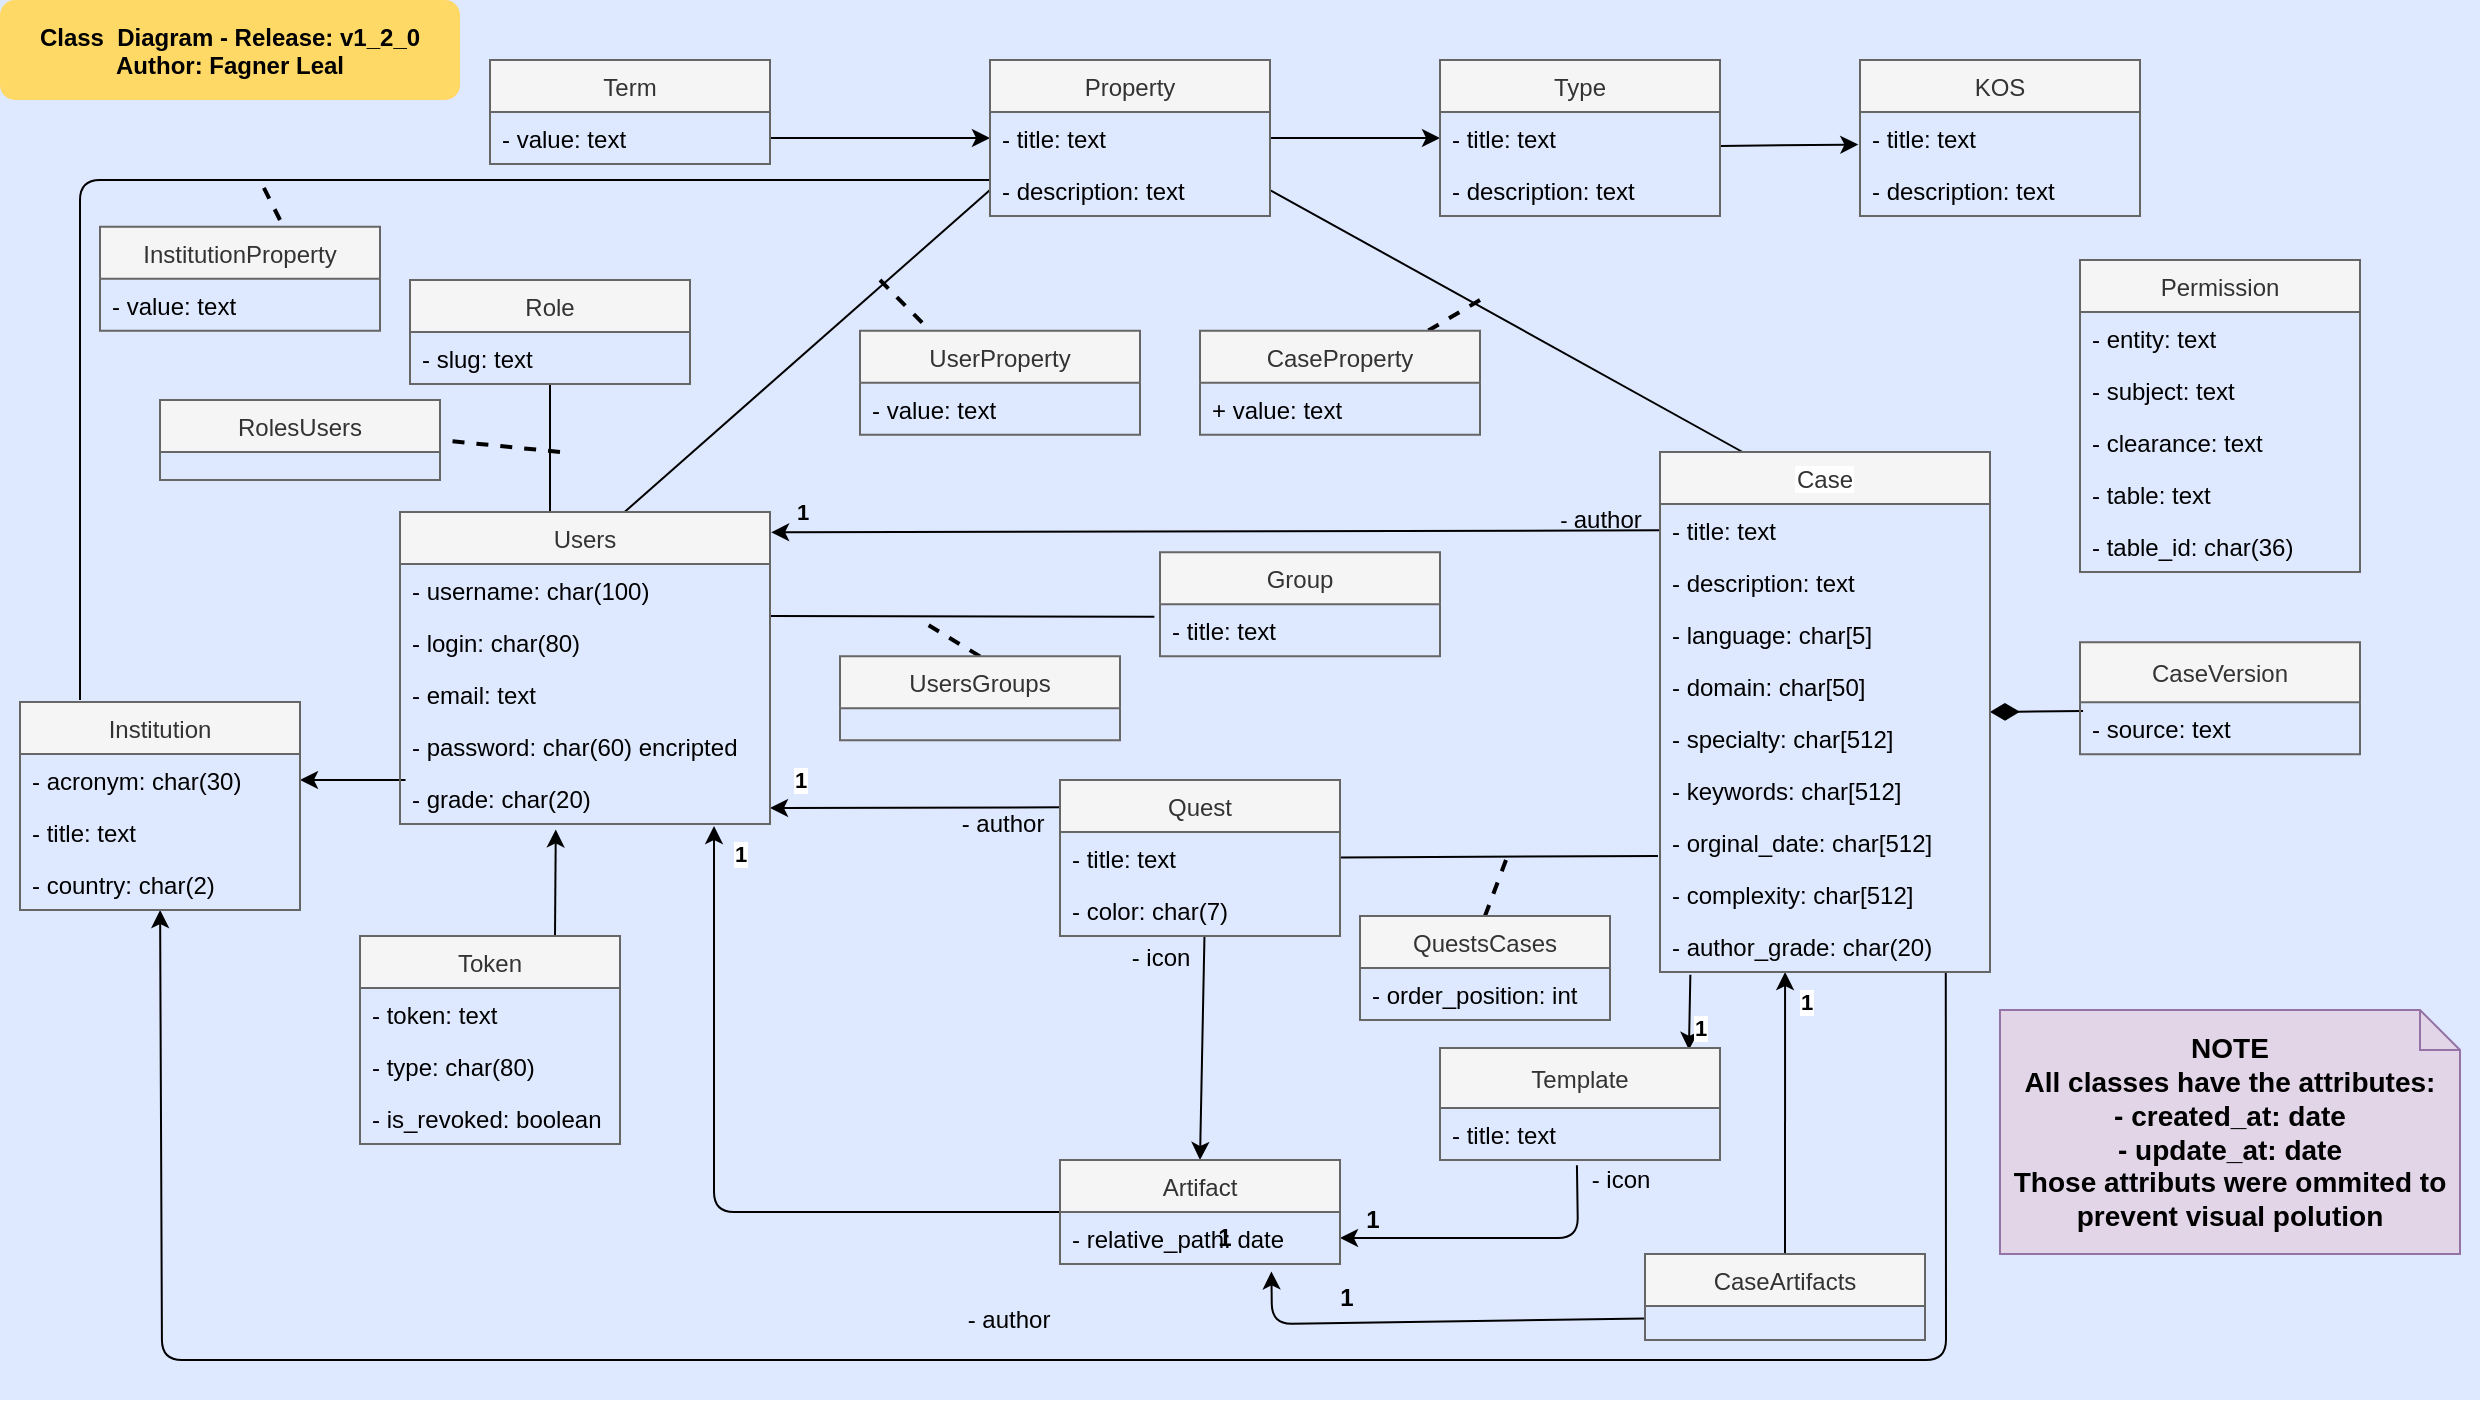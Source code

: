<mxfile version="13.8.1" type="device"><diagram name="Page-1" id="c4acf3e9-155e-7222-9cf6-157b1a14988f"><mxGraphModel dx="2483" dy="980" grid="1" gridSize="10" guides="1" tooltips="1" connect="1" arrows="1" fold="1" page="1" pageScale="1" pageWidth="850" pageHeight="1100" background="#ffffff" math="0" shadow="0"><root><mxCell id="0"/><mxCell id="1" parent="0"/><mxCell id="ltPf_mcnGNrRVXwkHgvN-47" value="" style="fillColor=#DEE8FF;strokeColor=none" parent="1" vertex="1"><mxGeometry x="-470" y="100" width="1240" height="700" as="geometry"/></mxCell><mxCell id="sUAxRqPN--5q4pYPK_Sp-10" value="" style="endArrow=classic;endFill=1;endSize=6;html=1;exitX=0.5;exitY=0;exitDx=0;exitDy=0;entryX=0.379;entryY=1;entryDx=0;entryDy=0;entryPerimeter=0;startArrow=none;startFill=0;strokeWidth=1;" parent="1" source="sUAxRqPN--5q4pYPK_Sp-15" target="qgmicakALArpZonlW2vb-24" edge="1"><mxGeometry width="160" relative="1" as="geometry"><mxPoint x="305" y="330" as="sourcePoint"/><mxPoint x="398" y="558" as="targetPoint"/></mxGeometry></mxCell><mxCell id="qgmicakALArpZonlW2vb-34" value="&lt;font style=&quot;font-size: 11px&quot;&gt;&lt;b&gt;1&lt;/b&gt;&lt;/font&gt;" style="edgeLabel;html=1;align=center;verticalAlign=middle;resizable=0;points=[];" parent="sUAxRqPN--5q4pYPK_Sp-10" vertex="1" connectable="0"><mxGeometry x="0.721" y="3" relative="1" as="geometry"><mxPoint x="13.47" y="-4.8" as="offset"/></mxGeometry></mxCell><mxCell id="sUAxRqPN--5q4pYPK_Sp-37" value="" style="endArrow=none;html=1;rounded=0;exitX=1;exitY=0.5;exitDx=0;exitDy=0;entryX=0.015;entryY=1.154;entryDx=0;entryDy=0;endFill=0;startArrow=classic;startFill=1;entryPerimeter=0;" parent="1" source="sUAxRqPN--5q4pYPK_Sp-26" target="ltPf_mcnGNrRVXwkHgvN-8" edge="1"><mxGeometry relative="1" as="geometry"><mxPoint x="50" y="472" as="sourcePoint"/><mxPoint x="210" y="472" as="targetPoint"/></mxGeometry></mxCell><mxCell id="sUAxRqPN--5q4pYPK_Sp-41" value="" style="endArrow=none;endFill=0;endSize=12;html=1;startArrow=classic;startFill=1;exitX=1.003;exitY=0.065;exitDx=0;exitDy=0;exitPerimeter=0;" parent="1" source="sUAxRqPN--5q4pYPK_Sp-18" target="sUAxRqPN--5q4pYPK_Sp-2" edge="1"><mxGeometry width="160" relative="1" as="geometry"><mxPoint x="-88" y="366" as="sourcePoint"/><mxPoint x="-30" y="536.0" as="targetPoint"/></mxGeometry></mxCell><mxCell id="qgmicakALArpZonlW2vb-1" value="&lt;font style=&quot;font-size: 11px&quot;&gt;&lt;b&gt;&lt;font style=&quot;font-size: 11px&quot;&gt;1&lt;/font&gt;&lt;/b&gt;&lt;/font&gt;" style="edgeLabel;html=1;align=center;verticalAlign=middle;resizable=0;points=[];labelBackgroundColor=none;" parent="sUAxRqPN--5q4pYPK_Sp-41" vertex="1" connectable="0"><mxGeometry x="-0.857" y="-1" relative="1" as="geometry"><mxPoint x="-17.04" y="-10.95" as="offset"/></mxGeometry></mxCell><mxCell id="qgmicakALArpZonlW2vb-2" value="- &lt;font style=&quot;font-size: 12px&quot;&gt;author&lt;/font&gt;" style="edgeLabel;html=1;align=center;verticalAlign=middle;resizable=0;points=[];labelBackgroundColor=none;" parent="sUAxRqPN--5q4pYPK_Sp-41" vertex="1" connectable="0"><mxGeometry x="0.803" y="-3" relative="1" as="geometry"><mxPoint x="14.1" y="-8.24" as="offset"/></mxGeometry></mxCell><mxCell id="sUAxRqPN--5q4pYPK_Sp-59" value="" style="endArrow=none;endFill=0;endSize=12;html=1;" parent="1" target="sUAxRqPN--5q4pYPK_Sp-51" edge="1"><mxGeometry width="160" relative="1" as="geometry"><mxPoint x="359" y="528" as="sourcePoint"/><mxPoint x="200" y="493" as="targetPoint"/></mxGeometry></mxCell><mxCell id="sUAxRqPN--5q4pYPK_Sp-63" value="" style="endArrow=none;html=1;rounded=0;dashed=1;entryX=0.5;entryY=0;entryDx=0;entryDy=0;strokeWidth=2;" parent="1" target="sUAxRqPN--5q4pYPK_Sp-61" edge="1"><mxGeometry relative="1" as="geometry"><mxPoint x="283" y="530" as="sourcePoint"/><mxPoint x="615" y="494" as="targetPoint"/><Array as="points"/></mxGeometry></mxCell><mxCell id="sUAxRqPN--5q4pYPK_Sp-64" value="" style="resizable=0;html=1;align=left;verticalAlign=bottom;" parent="sUAxRqPN--5q4pYPK_Sp-63" connectable="0" vertex="1"><mxGeometry x="-1" relative="1" as="geometry"/></mxCell><mxCell id="sUAxRqPN--5q4pYPK_Sp-65" value="" style="resizable=0;html=1;align=right;verticalAlign=bottom;" parent="sUAxRqPN--5q4pYPK_Sp-63" connectable="0" vertex="1"><mxGeometry x="1" relative="1" as="geometry"/></mxCell><mxCell id="sUAxRqPN--5q4pYPK_Sp-70" value="" style="endArrow=none;endFill=0;endSize=12;html=1;entryX=0.5;entryY=1;entryDx=0;entryDy=0;" parent="1" target="sUAxRqPN--5q4pYPK_Sp-68" edge="1"><mxGeometry width="160" relative="1" as="geometry"><mxPoint x="-195" y="356" as="sourcePoint"/><mxPoint x="-155" y="300" as="targetPoint"/></mxGeometry></mxCell><mxCell id="sUAxRqPN--5q4pYPK_Sp-73" value="" style="endArrow=none;html=1;rounded=0;dashed=1;entryX=1;entryY=0.5;entryDx=0;entryDy=0;strokeWidth=2;" parent="1" target="sUAxRqPN--5q4pYPK_Sp-71" edge="1"><mxGeometry relative="1" as="geometry"><mxPoint x="-190" y="326" as="sourcePoint"/><mxPoint x="-307.34" y="324.888" as="targetPoint"/><Array as="points"/></mxGeometry></mxCell><mxCell id="sUAxRqPN--5q4pYPK_Sp-74" value="" style="resizable=0;html=1;align=left;verticalAlign=bottom;" parent="sUAxRqPN--5q4pYPK_Sp-73" connectable="0" vertex="1"><mxGeometry x="-1" relative="1" as="geometry"/></mxCell><mxCell id="sUAxRqPN--5q4pYPK_Sp-75" value="" style="resizable=0;html=1;align=right;verticalAlign=bottom;" parent="sUAxRqPN--5q4pYPK_Sp-73" connectable="0" vertex="1"><mxGeometry x="1" relative="1" as="geometry"/></mxCell><mxCell id="ltPf_mcnGNrRVXwkHgvN-1" value="" style="endArrow=classic;endFill=1;endSize=6;html=1;entryX=0;entryY=0.5;entryDx=0;entryDy=0;" parent="1" source="sUAxRqPN--5q4pYPK_Sp-78" target="sUAxRqPN--5q4pYPK_Sp-81" edge="1"><mxGeometry width="160" relative="1" as="geometry"><mxPoint x="160" y="150" as="sourcePoint"/><mxPoint x="250" y="150" as="targetPoint"/></mxGeometry></mxCell><mxCell id="ltPf_mcnGNrRVXwkHgvN-2" value="" style="endArrow=classic;endFill=1;endSize=6;html=1;startArrow=none;startFill=0;entryX=-0.006;entryY=0.625;entryDx=0;entryDy=0;entryPerimeter=0;" parent="1" target="sUAxRqPN--5q4pYPK_Sp-87" edge="1"><mxGeometry width="160" relative="1" as="geometry"><mxPoint x="390" y="173" as="sourcePoint"/><mxPoint x="460" y="175" as="targetPoint"/></mxGeometry></mxCell><mxCell id="ltPf_mcnGNrRVXwkHgvN-3" value="" style="endArrow=classic;endFill=1;endSize=6;html=1;" parent="1" edge="1"><mxGeometry width="160" relative="1" as="geometry"><mxPoint x="-85" y="169" as="sourcePoint"/><mxPoint x="25" y="169" as="targetPoint"/></mxGeometry></mxCell><mxCell id="ltPf_mcnGNrRVXwkHgvN-4" value="" style="endArrow=none;endFill=0;endSize=12;html=1;exitX=0.25;exitY=0;exitDx=0;exitDy=0;entryX=1;entryY=0.5;entryDx=0;entryDy=0;" parent="1" source="sUAxRqPN--5q4pYPK_Sp-1" target="sUAxRqPN--5q4pYPK_Sp-79" edge="1"><mxGeometry width="160" relative="1" as="geometry"><mxPoint x="570" y="239" as="sourcePoint"/><mxPoint x="230.7" y="258.724" as="targetPoint"/></mxGeometry></mxCell><mxCell id="ltPf_mcnGNrRVXwkHgvN-5" value="" style="endArrow=none;endFill=0;endSize=12;html=1;exitX=0.607;exitY=0;exitDx=0;exitDy=0;entryX=0;entryY=0.5;entryDx=0;entryDy=0;exitPerimeter=0;" parent="1" source="sUAxRqPN--5q4pYPK_Sp-18" target="sUAxRqPN--5q4pYPK_Sp-79" edge="1"><mxGeometry width="160" relative="1" as="geometry"><mxPoint x="335" y="399" as="sourcePoint"/><mxPoint x="178.347" y="288" as="targetPoint"/></mxGeometry></mxCell><mxCell id="ltPf_mcnGNrRVXwkHgvN-11" value="" style="endArrow=none;html=1;rounded=0;dashed=1;strokeWidth=2;" parent="1" target="ltPf_mcnGNrRVXwkHgvN-9" edge="1"><mxGeometry relative="1" as="geometry"><mxPoint x="270" y="250" as="sourcePoint"/><mxPoint x="165" y="490" as="targetPoint"/><Array as="points"/></mxGeometry></mxCell><mxCell id="ltPf_mcnGNrRVXwkHgvN-12" value="" style="resizable=0;html=1;align=left;verticalAlign=bottom;" parent="ltPf_mcnGNrRVXwkHgvN-11" connectable="0" vertex="1"><mxGeometry x="-1" relative="1" as="geometry"/></mxCell><mxCell id="ltPf_mcnGNrRVXwkHgvN-13" value="" style="resizable=0;html=1;align=right;verticalAlign=bottom;" parent="ltPf_mcnGNrRVXwkHgvN-11" connectable="0" vertex="1"><mxGeometry x="1" relative="1" as="geometry"/></mxCell><mxCell id="ltPf_mcnGNrRVXwkHgvN-16" value="" style="endArrow=none;html=1;rounded=0;dashed=1;entryX=0.25;entryY=0;entryDx=0;entryDy=0;strokeWidth=2;" parent="1" target="ltPf_mcnGNrRVXwkHgvN-14" edge="1"><mxGeometry relative="1" as="geometry"><mxPoint x="-30" y="240" as="sourcePoint"/><mxPoint y="260" as="targetPoint"/><Array as="points"/></mxGeometry></mxCell><mxCell id="ltPf_mcnGNrRVXwkHgvN-17" value="" style="resizable=0;html=1;align=left;verticalAlign=bottom;" parent="ltPf_mcnGNrRVXwkHgvN-16" connectable="0" vertex="1"><mxGeometry x="-1" relative="1" as="geometry"/></mxCell><mxCell id="ltPf_mcnGNrRVXwkHgvN-18" value="" style="resizable=0;html=1;align=right;verticalAlign=bottom;" parent="ltPf_mcnGNrRVXwkHgvN-16" connectable="0" vertex="1"><mxGeometry x="1" relative="1" as="geometry"><mxPoint x="-130" y="5.35" as="offset"/></mxGeometry></mxCell><mxCell id="ltPf_mcnGNrRVXwkHgvN-31" value="" style="endArrow=none;endFill=0;endSize=12;html=1;entryX=0.004;entryY=0.175;entryDx=0;entryDy=0;entryPerimeter=0;startArrow=classic;startFill=1;" parent="1" target="sUAxRqPN--5q4pYPK_Sp-50" edge="1"><mxGeometry width="160" relative="1" as="geometry"><mxPoint x="-85" y="504" as="sourcePoint"/><mxPoint x="60" y="510" as="targetPoint"/></mxGeometry></mxCell><mxCell id="qgmicakALArpZonlW2vb-29" value="&lt;font style=&quot;font-size: 12px&quot;&gt;- author&lt;/font&gt;" style="edgeLabel;html=1;align=center;verticalAlign=middle;resizable=0;points=[];labelBackgroundColor=none;" parent="ltPf_mcnGNrRVXwkHgvN-31" vertex="1" connectable="0"><mxGeometry x="0.227" y="-2" relative="1" as="geometry"><mxPoint x="25.85" y="6.21" as="offset"/></mxGeometry></mxCell><mxCell id="qgmicakALArpZonlW2vb-30" value="&lt;font style=&quot;font-size: 12px&quot;&gt;- author&lt;/font&gt;" style="edgeLabel;html=1;align=center;verticalAlign=middle;resizable=0;points=[];labelBackgroundColor=none;" parent="ltPf_mcnGNrRVXwkHgvN-31" vertex="1" connectable="0"><mxGeometry x="0.227" y="-2" relative="1" as="geometry"><mxPoint x="29.42" y="254.21" as="offset"/></mxGeometry></mxCell><mxCell id="qgmicakALArpZonlW2vb-32" value="&lt;font style=&quot;font-size: 11px&quot;&gt;&lt;b&gt;1&lt;/b&gt;&lt;/font&gt;" style="edgeLabel;html=1;align=center;verticalAlign=middle;resizable=0;points=[];" parent="ltPf_mcnGNrRVXwkHgvN-31" vertex="1" connectable="0"><mxGeometry x="-0.617" y="2" relative="1" as="geometry"><mxPoint x="-13.23" y="-11.93" as="offset"/></mxGeometry></mxCell><mxCell id="ltPf_mcnGNrRVXwkHgvN-48" value="Class  Diagram - Release: v1_2_0&#xA;Author: Fagner Leal" style="rounded=1;fontStyle=1;fillColor=#FFD966;strokeColor=none" parent="1" vertex="1"><mxGeometry x="-470" y="100" width="230" height="50" as="geometry"/></mxCell><mxCell id="ltPf_mcnGNrRVXwkHgvN-49" value="&lt;div&gt;&lt;b&gt;NOTE&lt;/b&gt;&lt;/div&gt;&lt;div&gt;&lt;b&gt;All classes have the attributes:&lt;/b&gt;&lt;/div&gt;&lt;div&gt;&lt;b&gt;- created_at: date&lt;/b&gt;&lt;/div&gt;&lt;div&gt;&lt;b&gt;- update_at: date&lt;/b&gt;&lt;/div&gt;&lt;div&gt;&lt;b&gt;Those attributs were ommited to prevent visual polution&lt;/b&gt;&lt;br&gt;&lt;/div&gt;" style="shape=note;size=20;whiteSpace=wrap;html=1;fillColor=#e1d5e7;fontSize=14;strokeColor=#9673a6;" parent="1" vertex="1"><mxGeometry x="530" y="605" width="230" height="122" as="geometry"/></mxCell><mxCell id="rxB0pewscnfSwpeUuFem-4" value="" style="endArrow=classic;endFill=1;html=1;entryX=0.755;entryY=1.143;entryDx=0;entryDy=0;startArrow=none;startFill=0;entryPerimeter=0;exitX=0;exitY=0.75;exitDx=0;exitDy=0;" parent="1" source="sUAxRqPN--5q4pYPK_Sp-15" edge="1" target="rxB0pewscnfSwpeUuFem-3"><mxGeometry width="160" relative="1" as="geometry"><mxPoint x="400" y="790" as="sourcePoint"/><mxPoint x="198.18" y="789.76" as="targetPoint"/><Array as="points"><mxPoint x="166" y="762"/></Array></mxGeometry></mxCell><mxCell id="nv-oh9yCCC0227xtqOuW-51" value="&lt;font style=&quot;font-size: 12px&quot;&gt;&lt;b&gt;1&lt;/b&gt;&lt;/font&gt;" style="edgeLabel;html=1;align=center;verticalAlign=middle;resizable=0;points=[];labelBackgroundColor=none;" parent="rxB0pewscnfSwpeUuFem-4" vertex="1" connectable="0"><mxGeometry x="-0.765" y="-3" relative="1" as="geometry"><mxPoint x="-124.84" y="-7.81" as="offset"/></mxGeometry></mxCell><mxCell id="rxB0pewscnfSwpeUuFem-7" value="" style="endArrow=classic;endFill=1;html=1;entryX=0.5;entryY=0;entryDx=0;entryDy=0;startArrow=none;startFill=0;exitX=0.516;exitY=0.986;exitDx=0;exitDy=0;exitPerimeter=0;" parent="1" source="nv-oh9yCCC0227xtqOuW-54" target="rxB0pewscnfSwpeUuFem-1" edge="1"><mxGeometry width="160" relative="1" as="geometry"><mxPoint x="410" y="793" as="sourcePoint"/><mxPoint x="210" y="793" as="targetPoint"/></mxGeometry></mxCell><mxCell id="nv-oh9yCCC0227xtqOuW-53" value="&lt;font style=&quot;font-size: 12px&quot;&gt;&lt;b&gt;1&lt;/b&gt;&lt;/font&gt;" style="edgeLabel;html=1;align=center;verticalAlign=middle;resizable=0;points=[];labelBackgroundColor=none;" parent="rxB0pewscnfSwpeUuFem-7" vertex="1" connectable="0"><mxGeometry x="-0.589" y="3" relative="1" as="geometry"><mxPoint x="7" y="127.86" as="offset"/></mxGeometry></mxCell><mxCell id="qgmicakALArpZonlW2vb-36" value="&lt;font style=&quot;font-size: 12px&quot;&gt;- icon&lt;/font&gt;" style="edgeLabel;html=1;align=center;verticalAlign=middle;resizable=0;points=[];labelBackgroundColor=none;" parent="rxB0pewscnfSwpeUuFem-7" vertex="1" connectable="0"><mxGeometry x="-0.633" y="1" relative="1" as="geometry"><mxPoint x="-22.83" y="-9.65" as="offset"/></mxGeometry></mxCell><mxCell id="nv-oh9yCCC0227xtqOuW-7" value="" style="endArrow=none;endFill=0;html=1;startArrow=classic;startFill=1;entryX=0.866;entryY=0.989;entryDx=0;entryDy=0;entryPerimeter=0;" parent="1" source="ltPf_mcnGNrRVXwkHgvN-51" target="qgmicakALArpZonlW2vb-24" edge="1"><mxGeometry width="160" relative="1" as="geometry"><mxPoint x="-210" y="510" as="sourcePoint"/><mxPoint x="520" y="560" as="targetPoint"/><Array as="points"><mxPoint x="-389" y="780"/><mxPoint x="503" y="780"/></Array></mxGeometry></mxCell><mxCell id="nv-oh9yCCC0227xtqOuW-11" value="" style="endArrow=none;html=1;endFill=0;endSize=12;exitX=1;exitY=0.5;exitDx=0;exitDy=0;entryX=0.011;entryY=0.167;entryDx=0;entryDy=0;entryPerimeter=0;startArrow=diamondThin;startFill=1;startSize=12;" parent="1" source="sUAxRqPN--5q4pYPK_Sp-1" target="sUAxRqPN--5q4pYPK_Sp-12" edge="1"><mxGeometry width="50" height="50" relative="1" as="geometry"><mxPoint x="590" y="490" as="sourcePoint"/><mxPoint x="640" y="440" as="targetPoint"/></mxGeometry></mxCell><mxCell id="nv-oh9yCCC0227xtqOuW-23" value="" style="endArrow=none;html=1;exitX=1;exitY=0.75;exitDx=0;exitDy=0;startArrow=classic;startFill=1;entryX=0.489;entryY=1.1;entryDx=0;entryDy=0;entryPerimeter=0;" parent="1" source="rxB0pewscnfSwpeUuFem-1" edge="1" target="nv-oh9yCCC0227xtqOuW-19"><mxGeometry width="50" height="50" relative="1" as="geometry"><mxPoint x="660" y="560" as="sourcePoint"/><mxPoint x="319" y="697" as="targetPoint"/><Array as="points"><mxPoint x="319" y="719"/></Array></mxGeometry></mxCell><mxCell id="nv-oh9yCCC0227xtqOuW-52" value="&lt;font style=&quot;font-size: 12px&quot;&gt;&lt;b&gt;1&lt;/b&gt;&lt;/font&gt;" style="edgeLabel;html=1;align=center;verticalAlign=middle;resizable=0;points=[];labelBackgroundColor=none;" parent="nv-oh9yCCC0227xtqOuW-23" vertex="1" connectable="0"><mxGeometry x="0.035" y="-3" relative="1" as="geometry"><mxPoint x="-65.18" y="-12" as="offset"/></mxGeometry></mxCell><mxCell id="qgmicakALArpZonlW2vb-37" value="&lt;font style=&quot;font-size: 12px&quot;&gt;- icon&lt;/font&gt;" style="edgeLabel;html=1;align=center;verticalAlign=middle;resizable=0;points=[];labelBackgroundColor=none;" parent="nv-oh9yCCC0227xtqOuW-23" vertex="1" connectable="0"><mxGeometry x="0.372" y="-4" relative="1" as="geometry"><mxPoint x="33.6" y="-33" as="offset"/></mxGeometry></mxCell><mxCell id="nv-oh9yCCC0227xtqOuW-42" value="" style="endArrow=none;html=1;endFill=0;startArrow=classic;startFill=1;endSize=6;startSize=6;exitX=0.889;exitY=0.017;exitDx=0;exitDy=0;exitPerimeter=0;entryX=0.092;entryY=1.054;entryDx=0;entryDy=0;entryPerimeter=0;" parent="1" source="nv-oh9yCCC0227xtqOuW-18" target="qgmicakALArpZonlW2vb-24" edge="1"><mxGeometry width="50" height="50" relative="1" as="geometry"><mxPoint x="380" y="642" as="sourcePoint"/><mxPoint x="380" y="589" as="targetPoint"/></mxGeometry></mxCell><mxCell id="qgmicakALArpZonlW2vb-35" value="&lt;b&gt;1&lt;/b&gt;" style="edgeLabel;html=1;align=center;verticalAlign=middle;resizable=0;points=[];" parent="nv-oh9yCCC0227xtqOuW-42" vertex="1" connectable="0"><mxGeometry x="-0.378" y="1" relative="1" as="geometry"><mxPoint x="6.32" as="offset"/></mxGeometry></mxCell><mxCell id="nv-oh9yCCC0227xtqOuW-44" value="" style="endArrow=classic;html=1;exitX=0;exitY=0.5;exitDx=0;exitDy=0;endFill=1;" parent="1" source="rxB0pewscnfSwpeUuFem-1" edge="1"><mxGeometry width="50" height="50" relative="1" as="geometry"><mxPoint x="-140" y="730" as="sourcePoint"/><mxPoint x="-113" y="513" as="targetPoint"/><Array as="points"><mxPoint x="-113" y="706"/></Array></mxGeometry></mxCell><mxCell id="qgmicakALArpZonlW2vb-33" value="&lt;font style=&quot;font-size: 11px&quot;&gt;&lt;b&gt;1&lt;/b&gt;&lt;/font&gt;" style="edgeLabel;html=1;align=center;verticalAlign=middle;resizable=0;points=[];" parent="nv-oh9yCCC0227xtqOuW-44" vertex="1" connectable="0"><mxGeometry x="0.927" y="2" relative="1" as="geometry"><mxPoint x="15" y="0.12" as="offset"/></mxGeometry></mxCell><mxCell id="nv-oh9yCCC0227xtqOuW-64" value="" style="endArrow=classic;html=1;entryX=0.421;entryY=1.105;entryDx=0;entryDy=0;entryPerimeter=0;exitX=0.75;exitY=0;exitDx=0;exitDy=0;" parent="1" source="nv-oh9yCCC0227xtqOuW-59" target="qgmicakALArpZonlW2vb-23" edge="1"><mxGeometry width="50" height="50" relative="1" as="geometry"><mxPoint x="-210" y="630" as="sourcePoint"/><mxPoint x="-170" y="570" as="targetPoint"/></mxGeometry></mxCell><mxCell id="qgmicakALArpZonlW2vb-25" value="" style="endArrow=none;html=1;" parent="1" edge="1"><mxGeometry width="50" height="50" relative="1" as="geometry"><mxPoint x="-430" y="450" as="sourcePoint"/><mxPoint x="25" y="190" as="targetPoint"/><Array as="points"><mxPoint x="-430" y="190"/></Array></mxGeometry></mxCell><mxCell id="qgmicakALArpZonlW2vb-28" value="" style="endArrow=none;dashed=1;html=1;strokeWidth=2;" parent="1" edge="1"><mxGeometry width="50" height="50" relative="1" as="geometry"><mxPoint x="-330" y="210" as="sourcePoint"/><mxPoint x="-340" y="190" as="targetPoint"/></mxGeometry></mxCell><mxCell id="VBYAB2ZkDEjt5uV-5q2S-9" value="" style="endArrow=none;html=1;entryX=-0.02;entryY=0.237;entryDx=0;entryDy=0;entryPerimeter=0;" edge="1" parent="1" target="VBYAB2ZkDEjt5uV-5q2S-4"><mxGeometry width="50" height="50" relative="1" as="geometry"><mxPoint x="-85" y="408" as="sourcePoint"/><mxPoint x="90" y="408" as="targetPoint"/></mxGeometry></mxCell><mxCell id="VBYAB2ZkDEjt5uV-5q2S-12" value="" style="endArrow=none;dashed=1;html=1;strokeWidth=2;exitX=0.5;exitY=0;exitDx=0;exitDy=0;" edge="1" parent="1" source="VBYAB2ZkDEjt5uV-5q2S-10"><mxGeometry width="50" height="50" relative="1" as="geometry"><mxPoint x="-40" y="580" as="sourcePoint"/><mxPoint x="-10" y="410" as="targetPoint"/></mxGeometry></mxCell><mxCell id="sUAxRqPN--5q4pYPK_Sp-77" value="Property" style="swimlane;fontStyle=0;childLayout=stackLayout;horizontal=1;startSize=26;fillColor=#f5f5f5;horizontalStack=0;resizeParent=1;resizeParentMax=0;resizeLast=0;collapsible=1;marginBottom=0;strokeColor=#666666;fontColor=#333333;" parent="1" vertex="1"><mxGeometry x="25" y="130" width="140" height="78" as="geometry"/></mxCell><mxCell id="sUAxRqPN--5q4pYPK_Sp-78" value="- title: text" style="text;strokeColor=none;fillColor=none;align=left;verticalAlign=top;spacingLeft=4;spacingRight=4;overflow=hidden;rotatable=0;points=[[0,0.5],[1,0.5]];portConstraint=eastwest;" parent="sUAxRqPN--5q4pYPK_Sp-77" vertex="1"><mxGeometry y="26" width="140" height="26" as="geometry"/></mxCell><mxCell id="sUAxRqPN--5q4pYPK_Sp-79" value="- description: text" style="text;strokeColor=none;fillColor=none;align=left;verticalAlign=top;spacingLeft=4;spacingRight=4;overflow=hidden;rotatable=0;points=[[0,0.5],[1,0.5]];portConstraint=eastwest;" parent="sUAxRqPN--5q4pYPK_Sp-77" vertex="1"><mxGeometry y="52" width="140" height="26" as="geometry"/></mxCell><mxCell id="sUAxRqPN--5q4pYPK_Sp-80" value="Type" style="swimlane;fontStyle=0;childLayout=stackLayout;horizontal=1;startSize=26;fillColor=#f5f5f5;horizontalStack=0;resizeParent=1;resizeParentMax=0;resizeLast=0;collapsible=1;marginBottom=0;strokeColor=#666666;fontColor=#333333;" parent="1" vertex="1"><mxGeometry x="250" y="130" width="140" height="78" as="geometry"/></mxCell><mxCell id="sUAxRqPN--5q4pYPK_Sp-81" value="- title: text" style="text;strokeColor=none;fillColor=none;align=left;verticalAlign=top;spacingLeft=4;spacingRight=4;overflow=hidden;rotatable=0;points=[[0,0.5],[1,0.5]];portConstraint=eastwest;" parent="sUAxRqPN--5q4pYPK_Sp-80" vertex="1"><mxGeometry y="26" width="140" height="26" as="geometry"/></mxCell><mxCell id="sUAxRqPN--5q4pYPK_Sp-82" value="- description: text" style="text;strokeColor=none;fillColor=none;align=left;verticalAlign=top;spacingLeft=4;spacingRight=4;overflow=hidden;rotatable=0;points=[[0,0.5],[1,0.5]];portConstraint=eastwest;" parent="sUAxRqPN--5q4pYPK_Sp-80" vertex="1"><mxGeometry y="52" width="140" height="26" as="geometry"/></mxCell><mxCell id="sUAxRqPN--5q4pYPK_Sp-86" value="KOS" style="swimlane;fontStyle=0;childLayout=stackLayout;horizontal=1;startSize=26;fillColor=#f5f5f5;horizontalStack=0;resizeParent=1;resizeParentMax=0;resizeLast=0;collapsible=1;marginBottom=0;strokeColor=#666666;fontColor=#333333;" parent="1" vertex="1"><mxGeometry x="460" y="130" width="140" height="78" as="geometry"/></mxCell><mxCell id="sUAxRqPN--5q4pYPK_Sp-87" value="- title: text" style="text;strokeColor=none;fillColor=none;align=left;verticalAlign=top;spacingLeft=4;spacingRight=4;overflow=hidden;rotatable=0;points=[[0,0.5],[1,0.5]];portConstraint=eastwest;" parent="sUAxRqPN--5q4pYPK_Sp-86" vertex="1"><mxGeometry y="26" width="140" height="26" as="geometry"/></mxCell><mxCell id="sUAxRqPN--5q4pYPK_Sp-88" value="- description: text" style="text;strokeColor=none;fillColor=none;align=left;verticalAlign=top;spacingLeft=4;spacingRight=4;overflow=hidden;rotatable=0;points=[[0,0.5],[1,0.5]];portConstraint=eastwest;" parent="sUAxRqPN--5q4pYPK_Sp-86" vertex="1"><mxGeometry y="52" width="140" height="26" as="geometry"/></mxCell><mxCell id="sUAxRqPN--5q4pYPK_Sp-1" value="Case" style="swimlane;fontStyle=0;childLayout=stackLayout;horizontal=1;startSize=26;fillColor=#f5f5f5;horizontalStack=0;resizeParent=1;resizeParentMax=0;resizeLast=0;collapsible=1;marginBottom=0;strokeColor=#666666;fontColor=#333333;labelBackgroundColor=#ffffff;" parent="1" vertex="1"><mxGeometry x="360" y="326" width="165" height="260" as="geometry"/></mxCell><mxCell id="sUAxRqPN--5q4pYPK_Sp-2" value="- title: text" style="text;align=left;verticalAlign=top;spacingLeft=4;spacingRight=4;overflow=hidden;rotatable=0;points=[[0,0.5],[1,0.5]];portConstraint=eastwest;labelBackgroundColor=none;" parent="sUAxRqPN--5q4pYPK_Sp-1" vertex="1"><mxGeometry y="26" width="165" height="26" as="geometry"/></mxCell><mxCell id="sUAxRqPN--5q4pYPK_Sp-3" value="- description: text" style="text;align=left;verticalAlign=top;spacingLeft=4;spacingRight=4;overflow=hidden;rotatable=0;points=[[0,0.5],[1,0.5]];portConstraint=eastwest;labelBackgroundColor=none;" parent="sUAxRqPN--5q4pYPK_Sp-1" vertex="1"><mxGeometry y="52" width="165" height="26" as="geometry"/></mxCell><mxCell id="sUAxRqPN--5q4pYPK_Sp-4" value="- language: char[5]" style="text;align=left;verticalAlign=top;spacingLeft=4;spacingRight=4;overflow=hidden;rotatable=0;points=[[0,0.5],[1,0.5]];portConstraint=eastwest;labelBackgroundColor=none;" parent="sUAxRqPN--5q4pYPK_Sp-1" vertex="1"><mxGeometry y="78" width="165" height="26" as="geometry"/></mxCell><mxCell id="sUAxRqPN--5q4pYPK_Sp-5" value="- domain: char[50]" style="text;align=left;verticalAlign=top;spacingLeft=4;spacingRight=4;overflow=hidden;rotatable=0;points=[[0,0.5],[1,0.5]];portConstraint=eastwest;labelBackgroundColor=none;" parent="sUAxRqPN--5q4pYPK_Sp-1" vertex="1"><mxGeometry y="104" width="165" height="26" as="geometry"/></mxCell><mxCell id="sUAxRqPN--5q4pYPK_Sp-6" value="- specialty: char[512]" style="text;align=left;verticalAlign=top;spacingLeft=4;spacingRight=4;overflow=hidden;rotatable=0;points=[[0,0.5],[1,0.5]];portConstraint=eastwest;labelBackgroundColor=none;" parent="sUAxRqPN--5q4pYPK_Sp-1" vertex="1"><mxGeometry y="130" width="165" height="26" as="geometry"/></mxCell><mxCell id="sUAxRqPN--5q4pYPK_Sp-7" value="- keywords: char[512]" style="text;align=left;verticalAlign=top;spacingLeft=4;spacingRight=4;overflow=hidden;rotatable=0;points=[[0,0.5],[1,0.5]];portConstraint=eastwest;labelBackgroundColor=none;" parent="sUAxRqPN--5q4pYPK_Sp-1" vertex="1"><mxGeometry y="156" width="165" height="26" as="geometry"/></mxCell><mxCell id="nv-oh9yCCC0227xtqOuW-3" value="- orginal_date: char[512]" style="text;align=left;verticalAlign=top;spacingLeft=4;spacingRight=4;overflow=hidden;rotatable=0;points=[[0,0.5],[1,0.5]];portConstraint=eastwest;labelBackgroundColor=none;" parent="sUAxRqPN--5q4pYPK_Sp-1" vertex="1"><mxGeometry y="182" width="165" height="26" as="geometry"/></mxCell><mxCell id="nv-oh9yCCC0227xtqOuW-4" value="- complexity: char[512]" style="text;align=left;verticalAlign=top;spacingLeft=4;spacingRight=4;overflow=hidden;rotatable=0;points=[[0,0.5],[1,0.5]];portConstraint=eastwest;labelBackgroundColor=none;" parent="sUAxRqPN--5q4pYPK_Sp-1" vertex="1"><mxGeometry y="208" width="165" height="26" as="geometry"/></mxCell><mxCell id="qgmicakALArpZonlW2vb-24" value="- author_grade: char(20)" style="text;align=left;verticalAlign=top;spacingLeft=4;spacingRight=4;overflow=hidden;rotatable=0;points=[[0,0.5],[1,0.5]];portConstraint=eastwest;labelBackgroundColor=none;" parent="sUAxRqPN--5q4pYPK_Sp-1" vertex="1"><mxGeometry y="234" width="165" height="26" as="geometry"/></mxCell><mxCell id="sUAxRqPN--5q4pYPK_Sp-25" value="Institution" style="swimlane;fontStyle=0;childLayout=stackLayout;horizontal=1;startSize=26;fillColor=#f5f5f5;horizontalStack=0;resizeParent=1;resizeParentMax=0;resizeLast=0;collapsible=1;marginBottom=0;strokeColor=#666666;fontColor=#333333;" parent="1" vertex="1"><mxGeometry x="-460" y="451" width="140" height="104" as="geometry"/></mxCell><mxCell id="sUAxRqPN--5q4pYPK_Sp-26" value="- acronym: char(30)" style="text;strokeColor=none;fillColor=none;align=left;verticalAlign=top;spacingLeft=4;spacingRight=4;overflow=hidden;rotatable=0;points=[[0,0.5],[1,0.5]];portConstraint=eastwest;" parent="sUAxRqPN--5q4pYPK_Sp-25" vertex="1"><mxGeometry y="26" width="140" height="26" as="geometry"/></mxCell><mxCell id="ltPf_mcnGNrRVXwkHgvN-50" value="- title: text" style="text;strokeColor=none;fillColor=none;align=left;verticalAlign=top;spacingLeft=4;spacingRight=4;overflow=hidden;rotatable=0;points=[[0,0.5],[1,0.5]];portConstraint=eastwest;" parent="sUAxRqPN--5q4pYPK_Sp-25" vertex="1"><mxGeometry y="52" width="140" height="26" as="geometry"/></mxCell><mxCell id="ltPf_mcnGNrRVXwkHgvN-51" value="- country: char(2)" style="text;strokeColor=none;fillColor=none;align=left;verticalAlign=top;spacingLeft=4;spacingRight=4;overflow=hidden;rotatable=0;points=[[0,0.5],[1,0.5]];portConstraint=eastwest;" parent="sUAxRqPN--5q4pYPK_Sp-25" vertex="1"><mxGeometry y="78" width="140" height="26" as="geometry"/></mxCell><mxCell id="sUAxRqPN--5q4pYPK_Sp-18" value="Users" style="swimlane;fontStyle=0;childLayout=stackLayout;horizontal=1;startSize=26;fillColor=#f5f5f5;horizontalStack=0;resizeParent=1;resizeParentMax=0;resizeLast=0;collapsible=1;marginBottom=0;strokeColor=#666666;fontColor=#333333;" parent="1" vertex="1"><mxGeometry x="-270" y="356" width="185" height="156" as="geometry"/></mxCell><mxCell id="sUAxRqPN--5q4pYPK_Sp-24" value="- username: char(100)" style="text;strokeColor=none;fillColor=none;align=left;verticalAlign=top;spacingLeft=4;spacingRight=4;overflow=hidden;rotatable=0;points=[[0,0.5],[1,0.5]];portConstraint=eastwest;" parent="sUAxRqPN--5q4pYPK_Sp-18" vertex="1"><mxGeometry y="26" width="185" height="26" as="geometry"/></mxCell><mxCell id="ltPf_mcnGNrRVXwkHgvN-6" value="- login: char(80)" style="text;strokeColor=none;fillColor=none;align=left;verticalAlign=top;spacingLeft=4;spacingRight=4;overflow=hidden;rotatable=0;points=[[0,0.5],[1,0.5]];portConstraint=eastwest;" parent="sUAxRqPN--5q4pYPK_Sp-18" vertex="1"><mxGeometry y="52" width="185" height="26" as="geometry"/></mxCell><mxCell id="ltPf_mcnGNrRVXwkHgvN-7" value="- email: text" style="text;strokeColor=none;fillColor=none;align=left;verticalAlign=top;spacingLeft=4;spacingRight=4;overflow=hidden;rotatable=0;points=[[0,0.5],[1,0.5]];portConstraint=eastwest;" parent="sUAxRqPN--5q4pYPK_Sp-18" vertex="1"><mxGeometry y="78" width="185" height="26" as="geometry"/></mxCell><mxCell id="ltPf_mcnGNrRVXwkHgvN-8" value="- password: char(60) encripted" style="text;strokeColor=none;fillColor=none;align=left;verticalAlign=top;spacingLeft=4;spacingRight=4;overflow=hidden;rotatable=0;points=[[0,0.5],[1,0.5]];portConstraint=eastwest;" parent="sUAxRqPN--5q4pYPK_Sp-18" vertex="1"><mxGeometry y="104" width="185" height="26" as="geometry"/></mxCell><mxCell id="qgmicakALArpZonlW2vb-23" value="- grade: char(20)" style="text;strokeColor=none;fillColor=none;align=left;verticalAlign=top;spacingLeft=4;spacingRight=4;overflow=hidden;rotatable=0;points=[[0,0.5],[1,0.5]];portConstraint=eastwest;" parent="sUAxRqPN--5q4pYPK_Sp-18" vertex="1"><mxGeometry y="130" width="185" height="26" as="geometry"/></mxCell><mxCell id="sUAxRqPN--5q4pYPK_Sp-50" value="Quest" style="swimlane;fontStyle=0;childLayout=stackLayout;horizontal=1;startSize=26;fillColor=#f5f5f5;horizontalStack=0;resizeParent=1;resizeParentMax=0;resizeLast=0;collapsible=1;marginBottom=0;strokeColor=#666666;fontColor=#333333;" parent="1" vertex="1"><mxGeometry x="60" y="490" width="140" height="78" as="geometry"/></mxCell><mxCell id="sUAxRqPN--5q4pYPK_Sp-51" value="- title: text" style="text;strokeColor=none;fillColor=none;align=left;verticalAlign=top;spacingLeft=4;spacingRight=4;overflow=hidden;rotatable=0;points=[[0,0.5],[1,0.5]];portConstraint=eastwest;" parent="sUAxRqPN--5q4pYPK_Sp-50" vertex="1"><mxGeometry y="26" width="140" height="26" as="geometry"/></mxCell><mxCell id="nv-oh9yCCC0227xtqOuW-54" value="- color: char(7)" style="text;strokeColor=none;fillColor=none;align=left;verticalAlign=top;spacingLeft=4;spacingRight=4;overflow=hidden;rotatable=0;points=[[0,0.5],[1,0.5]];portConstraint=eastwest;" parent="sUAxRqPN--5q4pYPK_Sp-50" vertex="1"><mxGeometry y="52" width="140" height="26" as="geometry"/></mxCell><mxCell id="ltPf_mcnGNrRVXwkHgvN-9" value="CaseProperty" style="swimlane;fontStyle=0;childLayout=stackLayout;horizontal=1;startSize=26;fillColor=#f5f5f5;horizontalStack=0;resizeParent=1;resizeParentMax=0;resizeLast=0;collapsible=1;marginBottom=0;strokeColor=#666666;fontColor=#333333;" parent="1" vertex="1"><mxGeometry x="130" y="265.35" width="140" height="52" as="geometry"/></mxCell><mxCell id="ltPf_mcnGNrRVXwkHgvN-10" value="+ value: text" style="text;strokeColor=none;fillColor=none;align=left;verticalAlign=top;spacingLeft=4;spacingRight=4;overflow=hidden;rotatable=0;points=[[0,0.5],[1,0.5]];portConstraint=eastwest;" parent="ltPf_mcnGNrRVXwkHgvN-9" vertex="1"><mxGeometry y="26" width="140" height="26" as="geometry"/></mxCell><mxCell id="ltPf_mcnGNrRVXwkHgvN-14" value="UserProperty" style="swimlane;fontStyle=0;childLayout=stackLayout;horizontal=1;startSize=26;fillColor=#f5f5f5;horizontalStack=0;resizeParent=1;resizeParentMax=0;resizeLast=0;collapsible=1;marginBottom=0;strokeColor=#666666;fontColor=#333333;" parent="1" vertex="1"><mxGeometry x="-40" y="265.35" width="140" height="52" as="geometry"/></mxCell><mxCell id="ltPf_mcnGNrRVXwkHgvN-15" value="- value: text" style="text;strokeColor=none;fillColor=none;align=left;verticalAlign=top;spacingLeft=4;spacingRight=4;overflow=hidden;rotatable=0;points=[[0,0.5],[1,0.5]];portConstraint=eastwest;" parent="ltPf_mcnGNrRVXwkHgvN-14" vertex="1"><mxGeometry y="26" width="140" height="26" as="geometry"/></mxCell><mxCell id="sUAxRqPN--5q4pYPK_Sp-68" value="Role" style="swimlane;fontStyle=0;childLayout=stackLayout;horizontal=1;startSize=26;fillColor=#f5f5f5;horizontalStack=0;resizeParent=1;resizeParentMax=0;resizeLast=0;collapsible=1;marginBottom=0;strokeColor=#666666;fontColor=#333333;" parent="1" vertex="1"><mxGeometry x="-265" y="240" width="140" height="52" as="geometry"/></mxCell><mxCell id="sUAxRqPN--5q4pYPK_Sp-69" value="- slug: text" style="text;strokeColor=none;fillColor=none;align=left;verticalAlign=top;spacingLeft=4;spacingRight=4;overflow=hidden;rotatable=0;points=[[0,0.5],[1,0.5]];portConstraint=eastwest;" parent="sUAxRqPN--5q4pYPK_Sp-68" vertex="1"><mxGeometry y="26" width="140" height="26" as="geometry"/></mxCell><mxCell id="sUAxRqPN--5q4pYPK_Sp-71" value="RolesUsers" style="swimlane;fontStyle=0;childLayout=stackLayout;horizontal=1;startSize=26;fillColor=#f5f5f5;horizontalStack=0;resizeParent=1;resizeParentMax=0;resizeLast=0;collapsible=1;marginBottom=0;strokeColor=#666666;fontColor=#333333;" parent="1" vertex="1"><mxGeometry x="-390" y="300" width="140" height="40" as="geometry"/></mxCell><mxCell id="qgmicakALArpZonlW2vb-26" value="InstitutionProperty" style="swimlane;fontStyle=0;childLayout=stackLayout;horizontal=1;startSize=26;fillColor=#f5f5f5;horizontalStack=0;resizeParent=1;resizeParentMax=0;resizeLast=0;collapsible=1;marginBottom=0;strokeColor=#666666;fontColor=#333333;" parent="1" vertex="1"><mxGeometry x="-420" y="213.35" width="140" height="52" as="geometry"/></mxCell><mxCell id="qgmicakALArpZonlW2vb-27" value="- value: text" style="text;strokeColor=none;fillColor=none;align=left;verticalAlign=top;spacingLeft=4;spacingRight=4;overflow=hidden;rotatable=0;points=[[0,0.5],[1,0.5]];portConstraint=eastwest;" parent="qgmicakALArpZonlW2vb-26" vertex="1"><mxGeometry y="26" width="140" height="26" as="geometry"/></mxCell><mxCell id="sUAxRqPN--5q4pYPK_Sp-61" value="QuestsCases" style="swimlane;fontStyle=0;childLayout=stackLayout;horizontal=1;startSize=26;fillColor=#f5f5f5;horizontalStack=0;resizeParent=1;resizeParentMax=0;resizeLast=0;collapsible=1;marginBottom=0;strokeColor=#666666;fontColor=#333333;" parent="1" vertex="1"><mxGeometry x="210" y="558" width="125" height="52" as="geometry"/></mxCell><mxCell id="sUAxRqPN--5q4pYPK_Sp-62" value="- order_position: int" style="text;strokeColor=none;fillColor=none;align=left;verticalAlign=top;spacingLeft=4;spacingRight=4;overflow=hidden;rotatable=0;points=[[0,0.5],[1,0.5]];portConstraint=eastwest;" parent="sUAxRqPN--5q4pYPK_Sp-61" vertex="1"><mxGeometry y="26" width="125" height="26" as="geometry"/></mxCell><mxCell id="sUAxRqPN--5q4pYPK_Sp-11" value="CaseVersion" style="swimlane;fontStyle=0;childLayout=stackLayout;horizontal=1;startSize=30;fillColor=#f5f5f5;horizontalStack=0;resizeParent=1;resizeParentMax=0;resizeLast=0;collapsible=1;marginBottom=0;strokeColor=#666666;fontColor=#333333;" parent="1" vertex="1"><mxGeometry x="570" y="421.18" width="140" height="56" as="geometry"/></mxCell><mxCell id="sUAxRqPN--5q4pYPK_Sp-12" value="- source: text" style="text;strokeColor=none;fillColor=none;align=left;verticalAlign=top;spacingLeft=4;spacingRight=4;overflow=hidden;rotatable=0;points=[[0,0.5],[1,0.5]];portConstraint=eastwest;" parent="sUAxRqPN--5q4pYPK_Sp-11" vertex="1"><mxGeometry y="30" width="140" height="26" as="geometry"/></mxCell><mxCell id="sUAxRqPN--5q4pYPK_Sp-83" value="Term" style="swimlane;fontStyle=0;childLayout=stackLayout;horizontal=1;startSize=26;fillColor=#f5f5f5;horizontalStack=0;resizeParent=1;resizeParentMax=0;resizeLast=0;collapsible=1;marginBottom=0;strokeColor=#666666;fontColor=#333333;" parent="1" vertex="1"><mxGeometry x="-225" y="130" width="140" height="52" as="geometry"/></mxCell><mxCell id="sUAxRqPN--5q4pYPK_Sp-84" value="- value: text" style="text;strokeColor=none;fillColor=none;align=left;verticalAlign=top;spacingLeft=4;spacingRight=4;overflow=hidden;rotatable=0;points=[[0,0.5],[1,0.5]];portConstraint=eastwest;" parent="sUAxRqPN--5q4pYPK_Sp-83" vertex="1"><mxGeometry y="26" width="140" height="26" as="geometry"/></mxCell><mxCell id="nv-oh9yCCC0227xtqOuW-59" value="Token" style="swimlane;fontStyle=0;childLayout=stackLayout;horizontal=1;startSize=26;fillColor=#f5f5f5;horizontalStack=0;resizeParent=1;resizeParentMax=0;resizeLast=0;collapsible=1;marginBottom=0;strokeColor=#666666;fontColor=#333333;" parent="1" vertex="1"><mxGeometry x="-290" y="568" width="130" height="104" as="geometry"/></mxCell><mxCell id="nv-oh9yCCC0227xtqOuW-60" value="- token: text" style="text;strokeColor=none;fillColor=none;align=left;verticalAlign=top;spacingLeft=4;spacingRight=4;overflow=hidden;rotatable=0;points=[[0,0.5],[1,0.5]];portConstraint=eastwest;" parent="nv-oh9yCCC0227xtqOuW-59" vertex="1"><mxGeometry y="26" width="130" height="26" as="geometry"/></mxCell><mxCell id="nv-oh9yCCC0227xtqOuW-61" value="- type: char(80)" style="text;strokeColor=none;fillColor=none;align=left;verticalAlign=top;spacingLeft=4;spacingRight=4;overflow=hidden;rotatable=0;points=[[0,0.5],[1,0.5]];portConstraint=eastwest;" parent="nv-oh9yCCC0227xtqOuW-59" vertex="1"><mxGeometry y="52" width="130" height="26" as="geometry"/></mxCell><mxCell id="nv-oh9yCCC0227xtqOuW-62" value="- is_revoked: boolean" style="text;strokeColor=none;fillColor=none;align=left;verticalAlign=top;spacingLeft=4;spacingRight=4;overflow=hidden;rotatable=0;points=[[0,0.5],[1,0.5]];portConstraint=eastwest;" parent="nv-oh9yCCC0227xtqOuW-59" vertex="1"><mxGeometry y="78" width="130" height="26" as="geometry"/></mxCell><mxCell id="VBYAB2ZkDEjt5uV-5q2S-10" value="UsersGroups" style="swimlane;fontStyle=0;childLayout=stackLayout;horizontal=1;startSize=26;fillColor=#f5f5f5;horizontalStack=0;resizeParent=1;resizeParentMax=0;resizeLast=0;collapsible=1;marginBottom=0;strokeColor=#666666;fontColor=#333333;" vertex="1" parent="1"><mxGeometry x="-50" y="428.18" width="140" height="42" as="geometry"/></mxCell><mxCell id="VBYAB2ZkDEjt5uV-5q2S-3" value="Group" style="swimlane;fontStyle=0;childLayout=stackLayout;horizontal=1;startSize=26;fillColor=#f5f5f5;horizontalStack=0;resizeParent=1;resizeParentMax=0;resizeLast=0;collapsible=1;marginBottom=0;strokeColor=#666666;fontColor=#333333;" vertex="1" parent="1"><mxGeometry x="110" y="376.18" width="140" height="52" as="geometry"/></mxCell><mxCell id="VBYAB2ZkDEjt5uV-5q2S-4" value="- title: text" style="text;strokeColor=none;fillColor=none;align=left;verticalAlign=top;spacingLeft=4;spacingRight=4;overflow=hidden;rotatable=0;points=[[0,0.5],[1,0.5]];portConstraint=eastwest;" vertex="1" parent="VBYAB2ZkDEjt5uV-5q2S-3"><mxGeometry y="26" width="140" height="26" as="geometry"/></mxCell><mxCell id="rxB0pewscnfSwpeUuFem-1" value="Artifact" style="swimlane;fontStyle=0;childLayout=stackLayout;horizontal=1;startSize=26;fillColor=#f5f5f5;horizontalStack=0;resizeParent=1;resizeParentMax=0;resizeLast=0;collapsible=1;marginBottom=0;shadow=0;strokeColor=#666666;fontColor=#333333;" parent="1" vertex="1"><mxGeometry x="60" y="680" width="140" height="52" as="geometry"/></mxCell><mxCell id="rxB0pewscnfSwpeUuFem-3" value="- relative_path: date" style="text;align=left;verticalAlign=top;spacingLeft=4;spacingRight=4;overflow=hidden;rotatable=0;points=[[0,0.5],[1,0.5]];portConstraint=eastwest;shadow=1;" parent="rxB0pewscnfSwpeUuFem-1" vertex="1"><mxGeometry y="26" width="140" height="26" as="geometry"/></mxCell><mxCell id="nv-oh9yCCC0227xtqOuW-18" value="Template" style="swimlane;fontStyle=0;childLayout=stackLayout;horizontal=1;startSize=30;fillColor=#f5f5f5;horizontalStack=0;resizeParent=1;resizeParentMax=0;resizeLast=0;collapsible=1;marginBottom=0;strokeColor=#666666;fontColor=#333333;" parent="1" vertex="1"><mxGeometry x="250" y="624" width="140" height="56" as="geometry"/></mxCell><mxCell id="nv-oh9yCCC0227xtqOuW-19" value="- title: text" style="text;strokeColor=none;fillColor=none;align=left;verticalAlign=top;spacingLeft=4;spacingRight=4;overflow=hidden;rotatable=0;points=[[0,0.5],[1,0.5]];portConstraint=eastwest;" parent="nv-oh9yCCC0227xtqOuW-18" vertex="1"><mxGeometry y="30" width="140" height="26" as="geometry"/></mxCell><mxCell id="sUAxRqPN--5q4pYPK_Sp-15" value="CaseArtifacts" style="swimlane;fontStyle=0;childLayout=stackLayout;horizontal=1;startSize=26;fillColor=#f5f5f5;horizontalStack=0;resizeParent=1;resizeParentMax=0;resizeLast=0;collapsible=1;marginBottom=0;strokeColor=#666666;fontColor=#333333;" parent="1" vertex="1"><mxGeometry x="352.5" y="727" width="140" height="43" as="geometry"/></mxCell><mxCell id="qgmicakALArpZonlW2vb-4" value="Permission" style="swimlane;fontStyle=0;childLayout=stackLayout;horizontal=1;startSize=26;fillColor=#f5f5f5;horizontalStack=0;resizeParent=1;resizeParentMax=0;resizeLast=0;collapsible=1;marginBottom=0;strokeColor=#666666;fontColor=#333333;" parent="1" vertex="1"><mxGeometry x="570" y="230.0" width="140" height="156" as="geometry"/></mxCell><mxCell id="qgmicakALArpZonlW2vb-5" value="- entity: text" style="text;strokeColor=none;fillColor=none;align=left;verticalAlign=top;spacingLeft=4;spacingRight=4;overflow=hidden;rotatable=0;points=[[0,0.5],[1,0.5]];portConstraint=eastwest;" parent="qgmicakALArpZonlW2vb-4" vertex="1"><mxGeometry y="26" width="140" height="26" as="geometry"/></mxCell><mxCell id="qgmicakALArpZonlW2vb-6" value="- subject: text" style="text;strokeColor=none;fillColor=none;align=left;verticalAlign=top;spacingLeft=4;spacingRight=4;overflow=hidden;rotatable=0;points=[[0,0.5],[1,0.5]];portConstraint=eastwest;" parent="qgmicakALArpZonlW2vb-4" vertex="1"><mxGeometry y="52" width="140" height="26" as="geometry"/></mxCell><mxCell id="qgmicakALArpZonlW2vb-7" value="- clearance: text" style="text;strokeColor=none;fillColor=none;align=left;verticalAlign=top;spacingLeft=4;spacingRight=4;overflow=hidden;rotatable=0;points=[[0,0.5],[1,0.5]];portConstraint=eastwest;" parent="qgmicakALArpZonlW2vb-4" vertex="1"><mxGeometry y="78" width="140" height="26" as="geometry"/></mxCell><mxCell id="VBYAB2ZkDEjt5uV-5q2S-1" value="- table: text" style="text;strokeColor=none;fillColor=none;align=left;verticalAlign=top;spacingLeft=4;spacingRight=4;overflow=hidden;rotatable=0;points=[[0,0.5],[1,0.5]];portConstraint=eastwest;" vertex="1" parent="qgmicakALArpZonlW2vb-4"><mxGeometry y="104" width="140" height="26" as="geometry"/></mxCell><mxCell id="VBYAB2ZkDEjt5uV-5q2S-2" value="- table_id: char(36)" style="text;strokeColor=none;fillColor=none;align=left;verticalAlign=top;spacingLeft=4;spacingRight=4;overflow=hidden;rotatable=0;points=[[0,0.5],[1,0.5]];portConstraint=eastwest;" vertex="1" parent="qgmicakALArpZonlW2vb-4"><mxGeometry y="130" width="140" height="26" as="geometry"/></mxCell></root></mxGraphModel></diagram></mxfile>